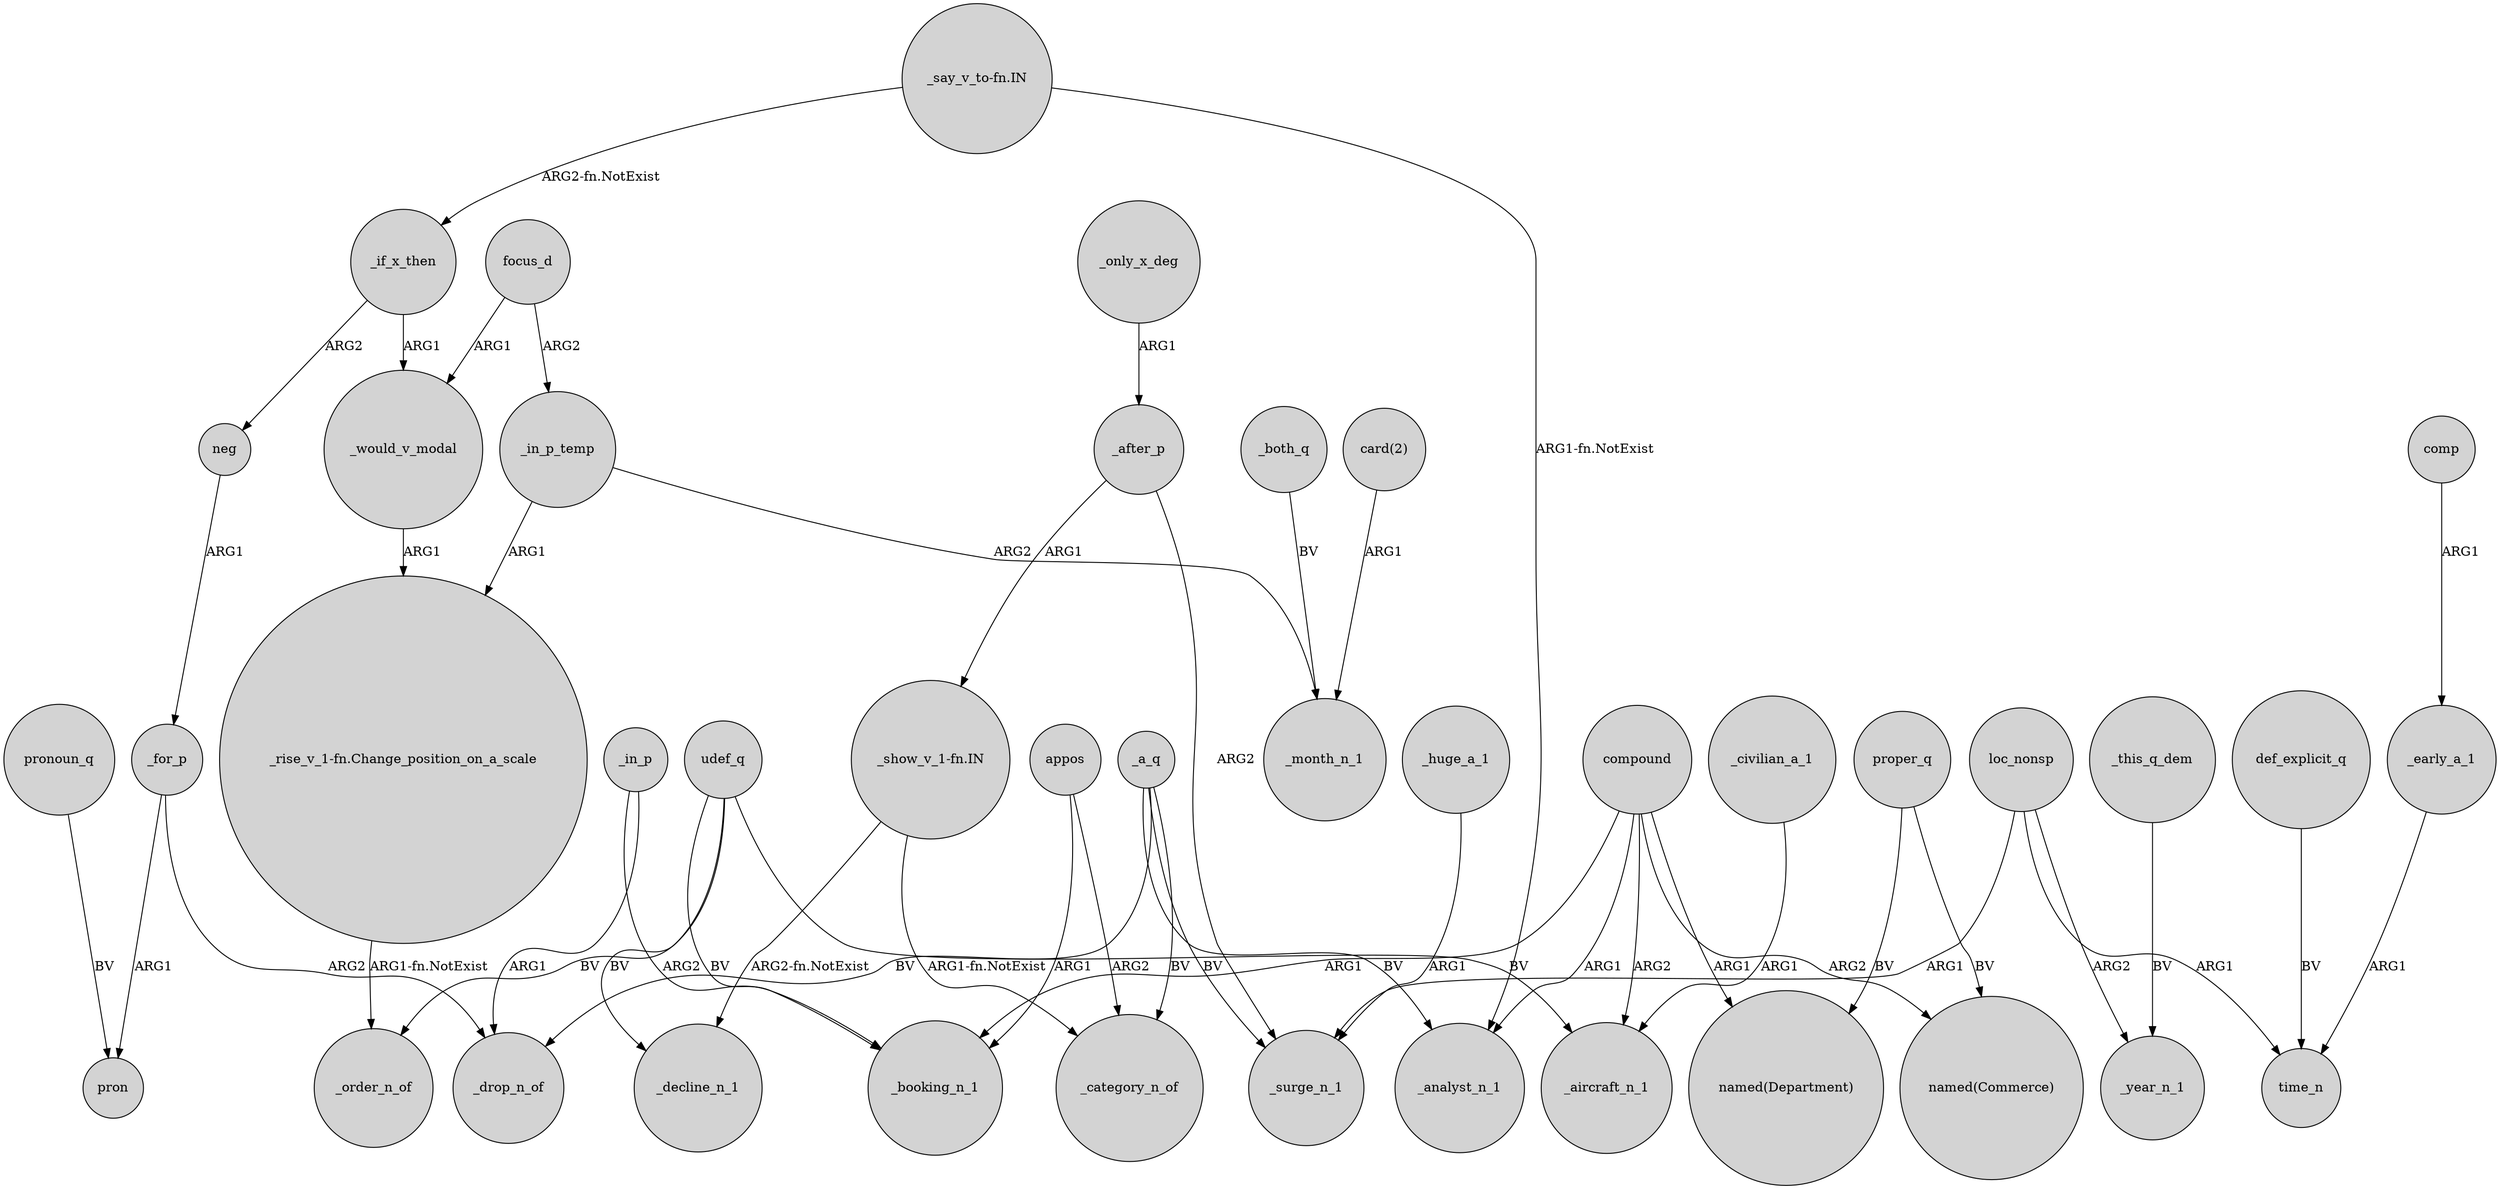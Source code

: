 digraph {
	node [shape=circle style=filled]
	_for_p -> _drop_n_of [label=ARG2]
	focus_d -> _in_p_temp [label=ARG2]
	"card(2)" -> _month_n_1 [label=ARG1]
	"_say_v_to-fn.IN" -> _analyst_n_1 [label="ARG1-fn.NotExist"]
	udef_q -> _order_n_of [label=BV]
	loc_nonsp -> _surge_n_1 [label=ARG1]
	def_explicit_q -> time_n [label=BV]
	_this_q_dem -> _year_n_1 [label=BV]
	_in_p_temp -> _month_n_1 [label=ARG2]
	_in_p -> _drop_n_of [label=ARG1]
	appos -> _booking_n_1 [label=ARG1]
	_a_q -> _drop_n_of [label=BV]
	_a_q -> _surge_n_1 [label=BV]
	"_show_v_1-fn.IN" -> _category_n_of [label="ARG1-fn.NotExist"]
	loc_nonsp -> time_n [label=ARG1]
	udef_q -> _aircraft_n_1 [label=BV]
	comp -> _early_a_1 [label=ARG1]
	_if_x_then -> neg [label=ARG2]
	_both_q -> _month_n_1 [label=BV]
	_civilian_a_1 -> _aircraft_n_1 [label=ARG1]
	pronoun_q -> pron [label=BV]
	_a_q -> _category_n_of [label=BV]
	_huge_a_1 -> _surge_n_1 [label=ARG1]
	_after_p -> _surge_n_1 [label=ARG2]
	"_show_v_1-fn.IN" -> _decline_n_1 [label="ARG2-fn.NotExist"]
	appos -> _category_n_of [label=ARG2]
	udef_q -> _decline_n_1 [label=BV]
	loc_nonsp -> _year_n_1 [label=ARG2]
	_for_p -> pron [label=ARG1]
	_in_p -> _booking_n_1 [label=ARG2]
	_only_x_deg -> _after_p [label=ARG1]
	proper_q -> "named(Commerce)" [label=BV]
	_early_a_1 -> time_n [label=ARG1]
	_if_x_then -> _would_v_modal [label=ARG1]
	udef_q -> _booking_n_1 [label=BV]
	"_say_v_to-fn.IN" -> _if_x_then [label="ARG2-fn.NotExist"]
	_a_q -> _analyst_n_1 [label=BV]
	compound -> _aircraft_n_1 [label=ARG2]
	_after_p -> "_show_v_1-fn.IN" [label=ARG1]
	compound -> "named(Department)" [label=ARG1]
	_would_v_modal -> "_rise_v_1-fn.Change_position_on_a_scale" [label=ARG1]
	compound -> _booking_n_1 [label=ARG1]
	_in_p_temp -> "_rise_v_1-fn.Change_position_on_a_scale" [label=ARG1]
	"_rise_v_1-fn.Change_position_on_a_scale" -> _order_n_of [label="ARG1-fn.NotExist"]
	proper_q -> "named(Department)" [label=BV]
	neg -> _for_p [label=ARG1]
	focus_d -> _would_v_modal [label=ARG1]
	compound -> "named(Commerce)" [label=ARG2]
	compound -> _analyst_n_1 [label=ARG1]
}
